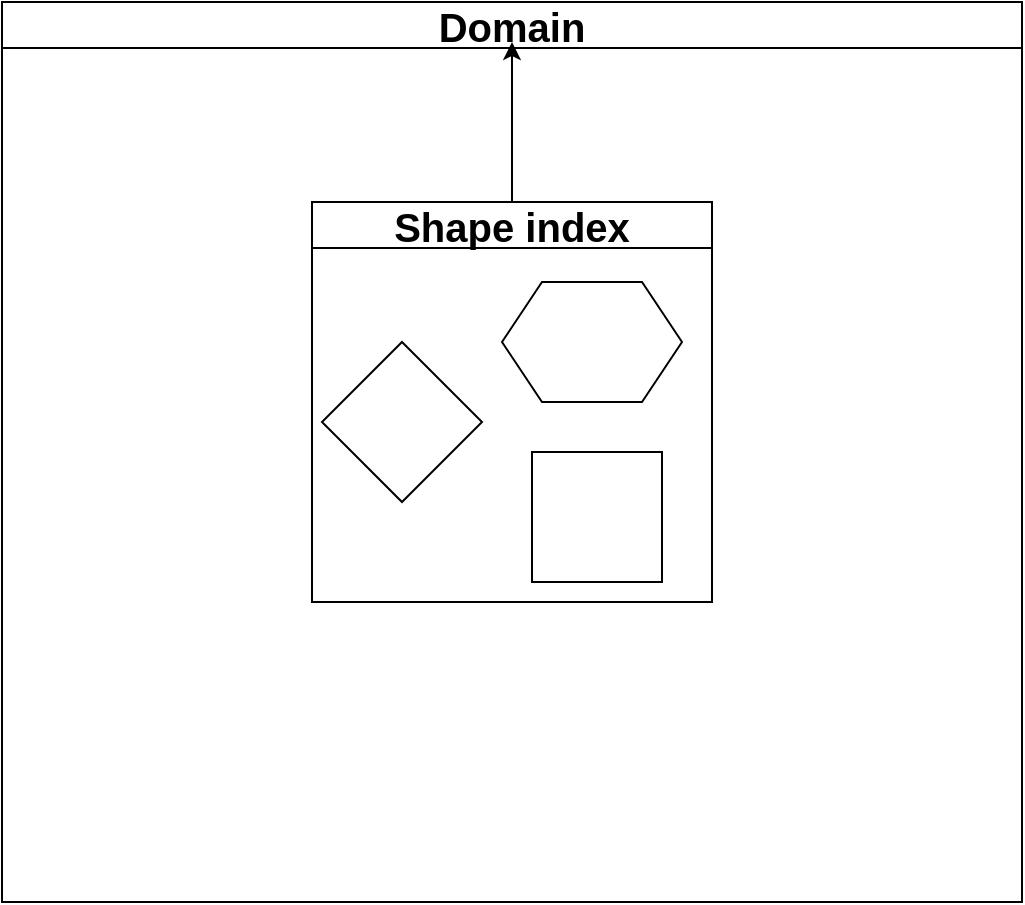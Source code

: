 <mxfile version="24.7.8">
  <diagram name="Page-1" id="crxYYBTNqc0rc9fcnugN">
    <mxGraphModel dx="547" dy="342" grid="1" gridSize="10" guides="1" tooltips="1" connect="1" arrows="1" fold="1" page="1" pageScale="1" pageWidth="850" pageHeight="1100" math="0" shadow="0">
      <root>
        <mxCell id="0" />
        <mxCell id="1" parent="0" />
        <mxCell id="hqHsxmrpgOh4Vw6Ygkg--1" value="&lt;font style=&quot;font-size: 20px;&quot;&gt;Domain&lt;/font&gt;" style="swimlane;whiteSpace=wrap;html=1;" vertex="1" parent="1">
          <mxGeometry x="150" y="120" width="510" height="450" as="geometry" />
        </mxCell>
        <mxCell id="hqHsxmrpgOh4Vw6Ygkg--2" value="&lt;font style=&quot;font-size: 20px;&quot;&gt;Shape index&lt;/font&gt;" style="swimlane;whiteSpace=wrap;html=1;startSize=23;" vertex="1" parent="hqHsxmrpgOh4Vw6Ygkg--1">
          <mxGeometry x="155" y="100" width="200" height="200" as="geometry" />
        </mxCell>
        <mxCell id="hqHsxmrpgOh4Vw6Ygkg--7" value="" style="rhombus;whiteSpace=wrap;html=1;" vertex="1" parent="hqHsxmrpgOh4Vw6Ygkg--2">
          <mxGeometry x="5" y="70" width="80" height="80" as="geometry" />
        </mxCell>
        <mxCell id="hqHsxmrpgOh4Vw6Ygkg--8" value="" style="shape=hexagon;perimeter=hexagonPerimeter2;whiteSpace=wrap;html=1;fixedSize=1;" vertex="1" parent="hqHsxmrpgOh4Vw6Ygkg--2">
          <mxGeometry x="95" y="40" width="90" height="60" as="geometry" />
        </mxCell>
        <mxCell id="hqHsxmrpgOh4Vw6Ygkg--9" value="" style="whiteSpace=wrap;html=1;aspect=fixed;" vertex="1" parent="hqHsxmrpgOh4Vw6Ygkg--2">
          <mxGeometry x="110" y="125" width="65" height="65" as="geometry" />
        </mxCell>
        <mxCell id="hqHsxmrpgOh4Vw6Ygkg--4" value="" style="endArrow=classic;html=1;rounded=0;exitX=0.5;exitY=0;exitDx=0;exitDy=0;" edge="1" parent="hqHsxmrpgOh4Vw6Ygkg--1" source="hqHsxmrpgOh4Vw6Ygkg--2">
          <mxGeometry width="50" height="50" relative="1" as="geometry">
            <mxPoint x="170" y="190" as="sourcePoint" />
            <mxPoint x="255" y="20" as="targetPoint" />
          </mxGeometry>
        </mxCell>
      </root>
    </mxGraphModel>
  </diagram>
</mxfile>
